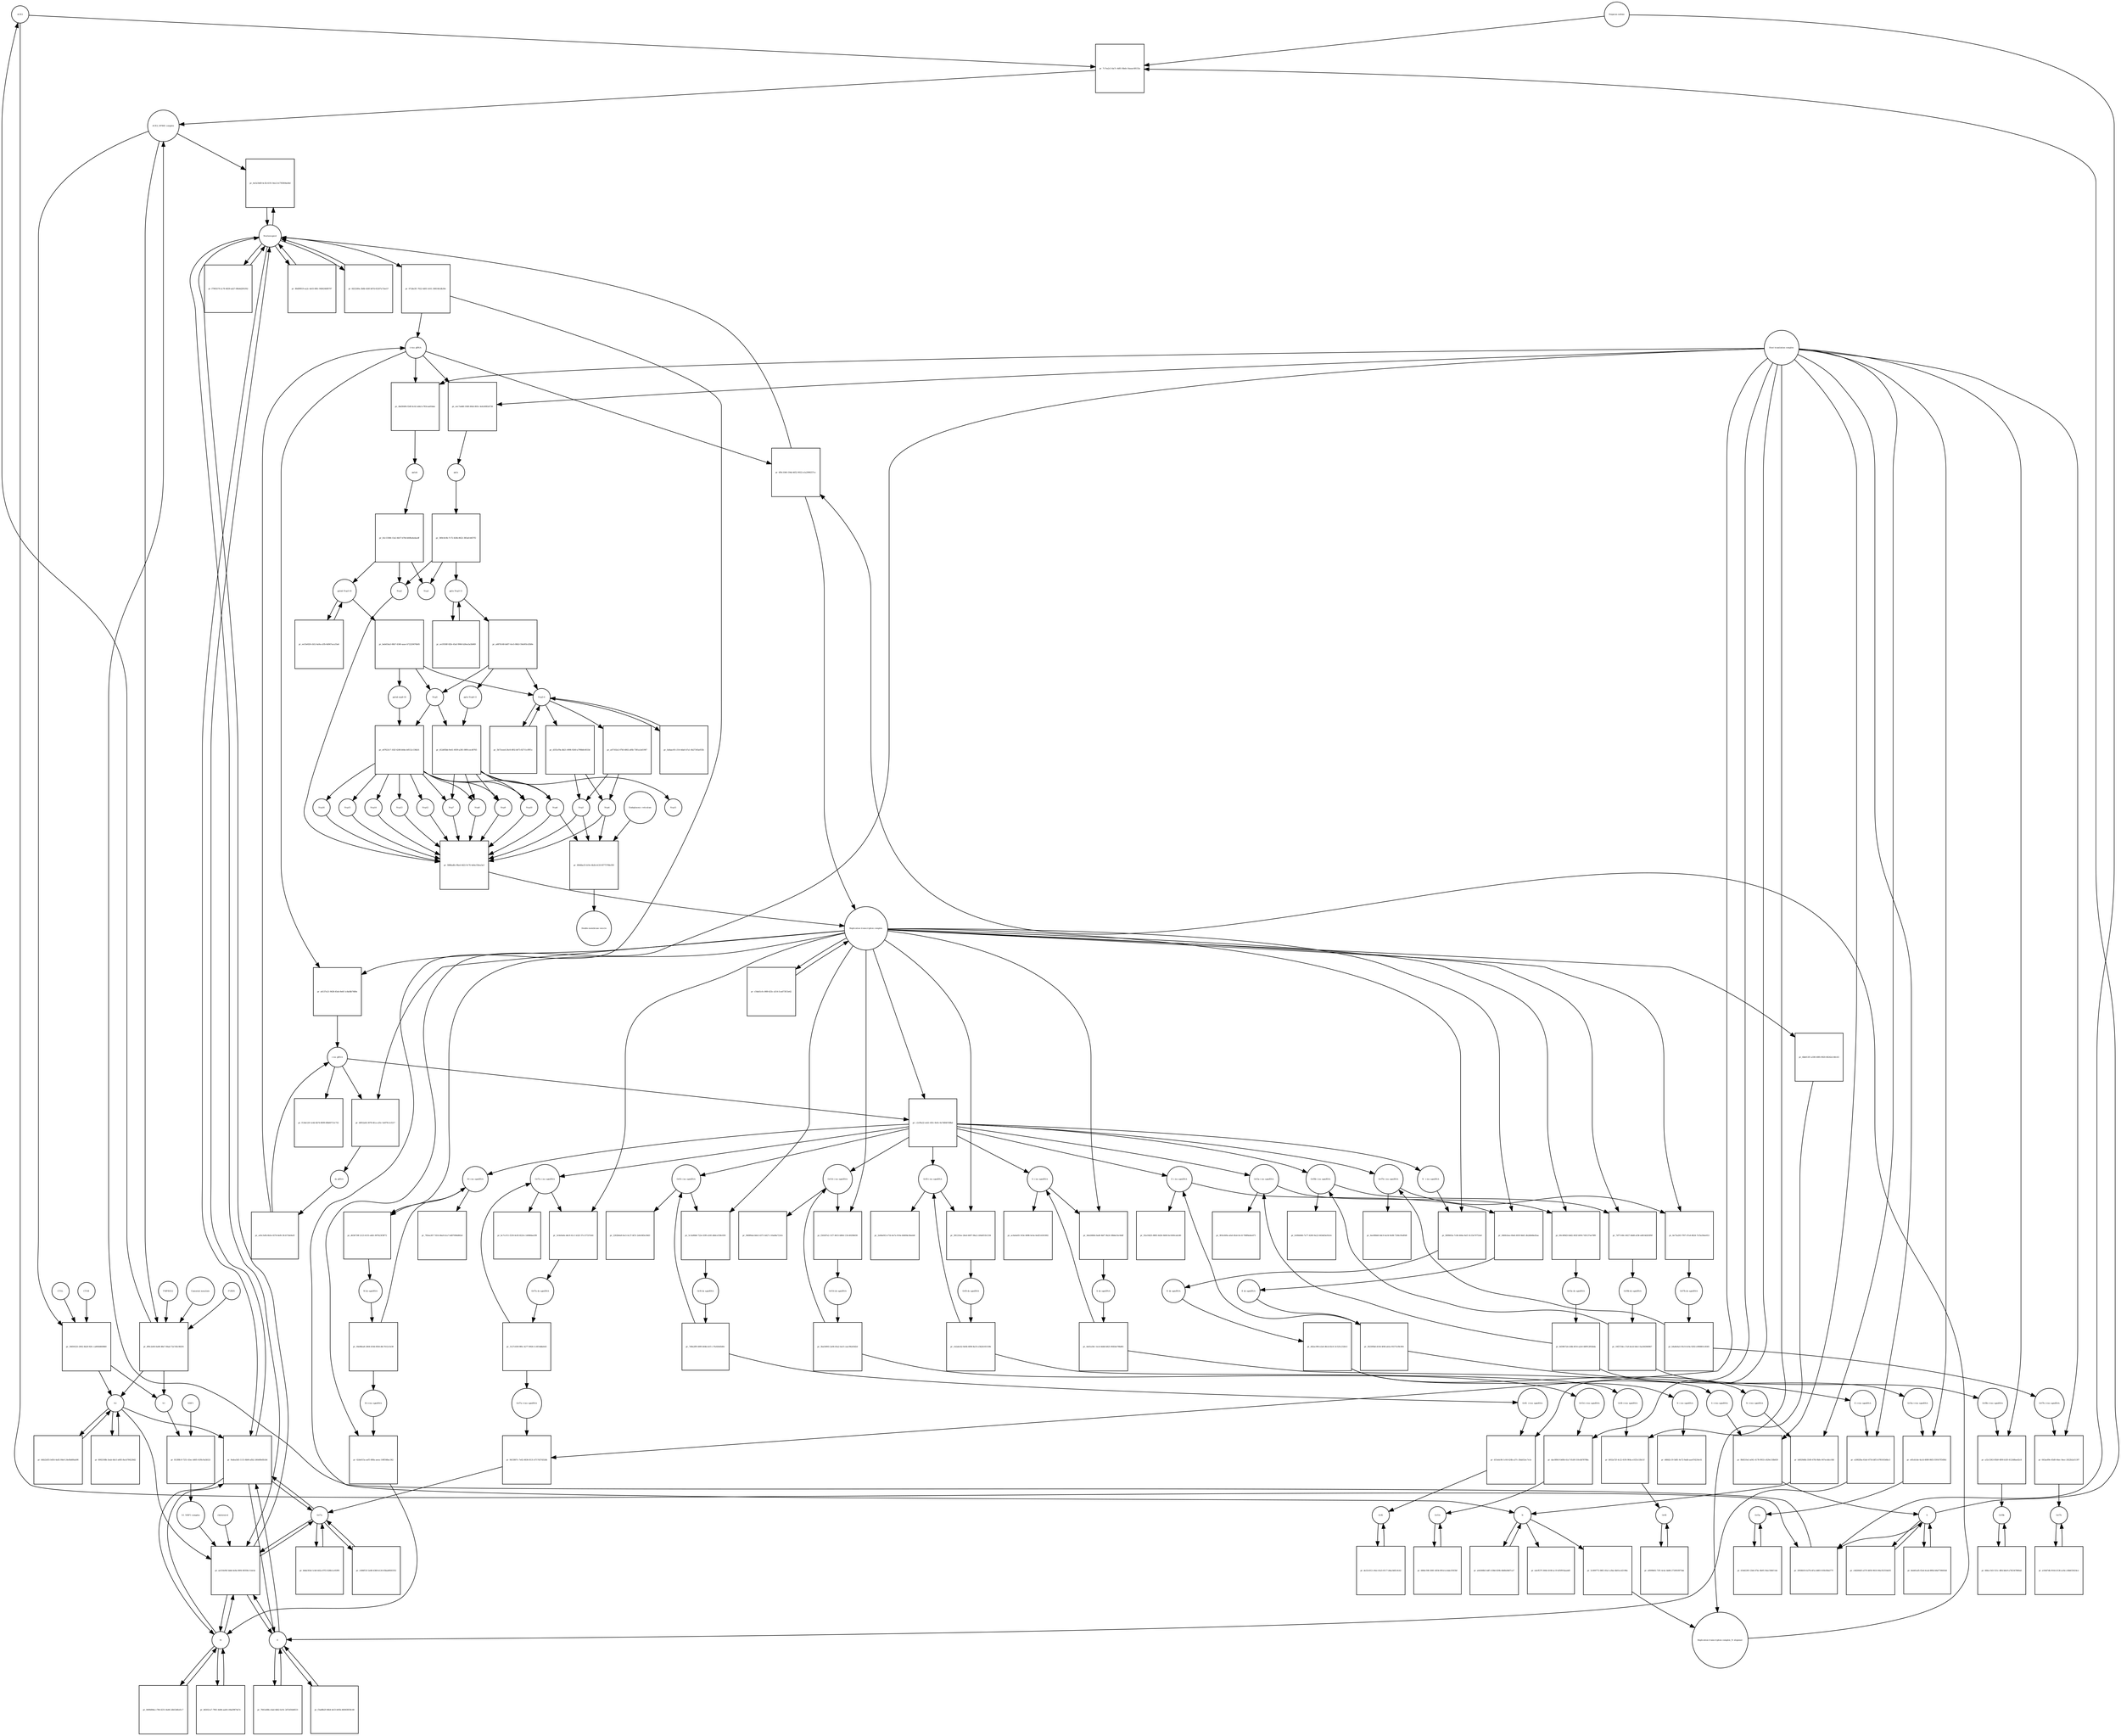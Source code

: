 strict digraph  {
ACE2 [annotation="", bipartite=0, cls=macromolecule, fontsize=4, label=ACE2, shape=circle];
"pr_7c7ea2c3-da7c-4d01-8beb-14aaac68132a" [annotation="", bipartite=1, cls=process, fontsize=4, label="pr_7c7ea2c3-da7c-4d01-8beb-14aaac68132a", shape=square];
"ACE2_SPIKE complex" [annotation="", bipartite=0, cls=complex, fontsize=4, label="ACE2_SPIKE complex", shape=circle];
"Heparan sulfate" [annotation="urn_miriam_obo.chebi_CHEBI%3A28815", bipartite=0, cls="simple chemical", fontsize=4, label="Heparan sulfate", shape=circle];
S [annotation=urn_miriam_uniprot_P0DTC2, bipartite=0, cls=macromolecule, fontsize=4, label=S, shape=circle];
Nucleocapsid [annotation="urn_miriam_obo.go_GO%3A0019013", bipartite=0, cls=complex, fontsize=4, label=Nucleocapsid, shape=circle];
"pr_4e5e34d9-4c3b-4191-9ee2-b1795904ed4d" [annotation="", bipartite=1, cls=process, fontsize=4, label="pr_4e5e34d9-4c3b-4191-9ee2-b1795904ed4d", shape=square];
"pr_56650225-2002-4b29-92fc-ca800d460860" [annotation="", bipartite=1, cls=process, fontsize=4, label="pr_56650225-2002-4b29-92fc-ca800d460860", shape=square];
S2 [annotation=urn_miriam_interpro_IPR002552, bipartite=0, cls=macromolecule, fontsize=4, label=S2, shape=circle];
CTSB [annotation="", bipartite=0, cls=macromolecule, fontsize=4, label=CTSB, shape=circle];
CTSL [annotation="", bipartite=0, cls=macromolecule, fontsize=4, label=CTSL, shape=circle];
S1 [annotation=urn_miriam_interpro_IPR002551, bipartite=0, cls=macromolecule, fontsize=4, label=S1, shape=circle];
"pr_2958fd10-b27b-4f1a-b883-01fb1fbb277f" [annotation="", bipartite=1, cls=process, fontsize=4, label="pr_2958fd10-b27b-4f1a-b883-01fb1fbb277f", shape=square];
"pr_ae510e9b-5ddd-4e8a-80f4-08358c11dcbc" [annotation="", bipartite=1, cls=process, fontsize=4, label="pr_ae510e9b-5ddd-4e8a-80f4-08358c11dcbc", shape=square];
cholesterol [annotation="urn_miriam_obo.chebi_CHEBI%3A16113", bipartite=0, cls="simple chemical", fontsize=4, label=cholesterol, shape=circle];
"S1_NRP1 complex" [annotation="", bipartite=0, cls=complex, fontsize=4, label="S1_NRP1 complex", shape=circle];
E [annotation=urn_miriam_uniprot_P0DTC4, bipartite=0, cls=macromolecule, fontsize=4, label=E, shape=circle];
M [annotation=urn_miriam_uniprot_P0DTC5, bipartite=0, cls=macromolecule, fontsize=4, label=M, shape=circle];
Orf7a [annotation=urn_miriam_uniprot_P0DTC7, bipartite=0, cls=macromolecule, fontsize=4, label=Orf7a, shape=circle];
"pr_072de3f1-7022-4d01-b161-36814b1db30e" [annotation="", bipartite=1, cls=process, fontsize=4, label="pr_072de3f1-7022-4d01-b161-36814b1db30e", shape=square];
"(+)ss gRNA" [annotation=urn_miriam_refseq_NC_045512, bipartite=0, cls="nucleic acid feature", fontsize=4, label="(+)ss gRNA", shape=circle];
N [annotation=urn_miriam_uniprot_P0DTC9, bipartite=0, cls="macromolecule multimer", fontsize=4, label=N, shape=circle];
"pr_80d99919-ea2c-4e03-80fc-9484346f8797" [annotation="", bipartite=1, cls=process, fontsize=4, label="pr_80d99919-ea2c-4e03-80fc-9484346f8797", shape=square];
"pr_fd25249a-3b6b-426f-b67d-65207a73ee57" [annotation="", bipartite=1, cls=process, fontsize=4, label="pr_fd25249a-3b6b-426f-b67d-65207a73ee57", shape=square];
"pr_edcff27f-2664-4108-ac19-df3f91baadd5" [annotation="", bipartite=1, cls=process, fontsize=4, label="pr_edcff27f-2664-4108-ac19-df3f91baadd5", shape=square];
"pr_a04308b5-4df1-438d-829b-48d0e8467ca7" [annotation="", bipartite=1, cls=process, fontsize=4, label="pr_a04308b5-4df1-438d-829b-48d0e8467ca7", shape=square];
"N (+)ss sgmRNA" [annotation=urn_miriam_ncbigene_43740575, bipartite=0, cls="nucleic acid feature", fontsize=4, label="N (+)ss sgmRNA", shape=circle];
"pr_b4929d4b-3549-47fd-9bfe-047ecddcc0bf" [annotation="", bipartite=1, cls=process, fontsize=4, label="pr_b4929d4b-3549-47fd-9bfe-047ecddcc0bf", shape=square];
"Host translation complex" [annotation="urn_miriam_obo.go_GO%3A0070992", bipartite=0, cls=complex, fontsize=4, label="Host translation complex", shape=circle];
"pr_f7905579-2c76-4839-ab27-06b4d2f61f62" [annotation="", bipartite=1, cls=process, fontsize=4, label="pr_f7905579-2c76-4839-ab27-06b4d2f61f62", shape=square];
"pr_8f9c2e66-6a68-48e7-84ad-72e7d5c96291" [annotation="", bipartite=1, cls=process, fontsize=4, label="pr_8f9c2e66-6a68-48e7-84ad-72e7d5c96291", shape=square];
FURIN [annotation="", bipartite=0, cls=macromolecule, fontsize=4, label=FURIN, shape=circle];
TMPRSS2 [annotation="", bipartite=0, cls=macromolecule, fontsize=4, label=TMPRSS2, shape=circle];
"Camostat mesylate" [annotation="urn_miriam_pubchem.compound_2536", bipartite=0, cls="simple chemical", fontsize=4, label="Camostat mesylate", shape=circle];
"pr_b4b22d55-b454-4a82-84e0-24e0bd66ab96" [annotation="", bipartite=1, cls=process, fontsize=4, label="pr_b4b22d55-b454-4a82-84e0-24e0bd66ab96", shape=square];
"Replication transcription complex_N oligomer" [annotation="", bipartite=0, cls=complex, fontsize=4, label="Replication transcription complex_N oligomer", shape=circle];
"pr_6f9c1040-194d-4652-9022-e1a2990257cc" [annotation="", bipartite=1, cls=process, fontsize=4, label="pr_6f9c1040-194d-4652-9022-e1a2990257cc", shape=square];
"Replication transcription complex" [annotation="", bipartite=0, cls=complex, fontsize=4, label="Replication transcription complex", shape=circle];
"pr_9edea5d5-1115-4b04-afb2-240d49efb1b6" [annotation="", bipartite=1, cls=process, fontsize=4, label="pr_9edea5d5-1115-4b04-afb2-240d49efb1b6", shape=square];
"pr_8002168b-3eab-4dc5-a685-8acb784228d2" [annotation="", bipartite=1, cls=process, fontsize=4, label="pr_8002168b-3eab-4dc5-a685-8acb784228d2", shape=square];
"pp1a Nsp3-11" [annotation=urn_miriam_uniprot_P0DTC1, bipartite=0, cls=macromolecule, fontsize=4, label="pp1a Nsp3-11", shape=circle];
"pr_a687b148-bd07-4ce5-86b3-59a005cd3b9e" [annotation="", bipartite=1, cls=process, fontsize=4, label="pr_a687b148-bd07-4ce5-86b3-59a005cd3b9e", shape=square];
"pp1a Nsp6-11" [annotation=urn_miriam_uniprot_P0DTC1, bipartite=0, cls=macromolecule, fontsize=4, label="pp1a Nsp6-11", shape=circle];
"Nsp3-4" [annotation="urn_miriam_ncbiprotein_YP_009725299|urn_miriam_ncbiprotein_YP_009725300", bipartite=0, cls=macromolecule, fontsize=4, label="Nsp3-4", shape=circle];
Nsp5 [annotation=urn_miriam_ncbiprotein_YP_009725301, bipartite=0, cls="macromolecule multimer", fontsize=4, label=Nsp5, shape=circle];
"Endoplasmic reticulum" [annotation="urn_miriam_obo.go_GO%3A0005783", bipartite=0, cls=complex, fontsize=4, label="Endoplasmic reticulum", shape=circle];
"pr_6844ba33-b10e-4b2b-b120-f6775708e393" [annotation="", bipartite=1, cls=process, fontsize=4, label="pr_6844ba33-b10e-4b2b-b120-f6775708e393", shape=square];
"Double-membrane vesicle" [annotation="urn_miriam_obo.go_GO%3A0039718", bipartite=0, cls=complex, fontsize=4, label="Double-membrane vesicle", shape=circle];
Nsp4 [annotation=urn_miriam_ncbiprotein_YP_009725300, bipartite=0, cls=macromolecule, fontsize=4, label=Nsp4, shape=circle];
Nsp3 [annotation=urn_miriam_ncbiprotein_YP_009725299, bipartite=0, cls=macromolecule, fontsize=4, label=Nsp3, shape=circle];
Nsp6 [annotation=urn_miriam_ncbiprotein_YP_009725302, bipartite=0, cls=macromolecule, fontsize=4, label=Nsp6, shape=circle];
"pr_ee1f038f-82fe-45af-9966-b26ea5a5b849" [annotation="", bipartite=1, cls=process, fontsize=4, label="pr_ee1f038f-82fe-45af-9966-b26ea5a5b849", shape=square];
"pr_fa8aac6f-c314-4da0-b7a1-4b27345a055b" [annotation="", bipartite=1, cls=process, fontsize=4, label="pr_fa8aac6f-c314-4da0-b7a1-4b27345a055b", shape=square];
"pp1ab Nsp3-16" [annotation=urn_miriam_uniprot_P0DTD1, bipartite=0, cls=macromolecule, fontsize=4, label="pp1ab Nsp3-16", shape=circle];
"pr_ee53e828-cb52-4a9a-a1fb-6d047aca33a6" [annotation="", bipartite=1, cls=process, fontsize=4, label="pr_ee53e828-cb52-4a9a-a1fb-6d047aca33a6", shape=square];
"pr_beb41ba3-06b7-4340-aaae-b72220476b05" [annotation="", bipartite=1, cls=process, fontsize=4, label="pr_beb41ba3-06b7-4340-aaae-b72220476b05", shape=square];
"pp1ab nsp6-16" [annotation=urn_miriam_uniprot_P0DTD1, bipartite=0, cls=macromolecule, fontsize=4, label="pp1ab nsp6-16", shape=circle];
"pr_8490d9da-c784-4251-8a46-2db53dfed1c7" [annotation="", bipartite=1, cls=process, fontsize=4, label="pr_8490d9da-c784-4251-8a46-2db53dfed1c7", shape=square];
"pr_7841e68b-cdad-4db2-bc9c-2d7e656d6531" [annotation="", bipartite=1, cls=process, fontsize=4, label="pr_7841e68b-cdad-4db2-bc9c-2d7e656d6531", shape=square];
"pr_8eb81ed5-f2ed-4cad-8f6b-b9af739fd5d4" [annotation="", bipartite=1, cls=process, fontsize=4, label="pr_8eb81ed5-f2ed-4cad-8f6b-b9af739fd5d4", shape=square];
"pr_b8202ca7-7961-4d44-aab9-c66af9874e7e" [annotation="", bipartite=1, cls=process, fontsize=4, label="pr_b8202ca7-7961-4d44-aab9-c66af9874e7e", shape=square];
"pr_f3ad8b2f-84b4-4e53-b05b-46045f659c48" [annotation="", bipartite=1, cls=process, fontsize=4, label="pr_f3ad8b2f-84b4-4e53-b05b-46045f659c48", shape=square];
"pr_c8d200d5-a570-4850-9610-96e352554d35" [annotation="", bipartite=1, cls=process, fontsize=4, label="pr_c8d200d5-a570-4850-9610-96e352554d35", shape=square];
"pr_b6de302d-1cb8-442a-87f2-628b1ce92ff6" [annotation="", bipartite=1, cls=process, fontsize=4, label="pr_b6de302d-1cb8-442a-87f2-628b1ce92ff6", shape=square];
Orf6 [annotation=urn_miriam_uniprot_P0DTC6, bipartite=0, cls=macromolecule, fontsize=4, label=Orf6, shape=circle];
"pr_de22c612-c9ee-41a5-8117-d4ac8d5c9cb2" [annotation="", bipartite=1, cls=process, fontsize=4, label="pr_de22c612-c9ee-41a5-8117-d4ac8d5c9cb2", shape=square];
Orf3a [annotation=urn_miriam_uniprot_P0DTC3, bipartite=0, cls=macromolecule, fontsize=4, label=Orf3a, shape=circle];
"pr_634422f0-12b6-47bc-8b95-56ec50bf11de" [annotation="", bipartite=1, cls=process, fontsize=4, label="pr_634422f0-12b6-47bc-8b95-56ec50bf11de", shape=square];
Orf8 [annotation=urn_miriam_uniprot_P0DTC8, bipartite=0, cls=macromolecule, fontsize=4, label=Orf8, shape=circle];
"pr_ef099b92-73f1-4cbc-bb96-272091f875de" [annotation="", bipartite=1, cls=process, fontsize=4, label="pr_ef099b92-73f1-4cbc-bb96-272091f875de", shape=square];
Orf9b [annotation=urn_miriam_uniprot_P0DTD2, bipartite=0, cls=macromolecule, fontsize=4, label=Orf9b, shape=circle];
"pr_66bcc543-521c-4ffd-b6e9-a782347880a6" [annotation="", bipartite=1, cls=process, fontsize=4, label="pr_66bcc543-521c-4ffd-b6e9-a782347880a6", shape=square];
Orf14 [annotation=urn_miriam_uniprot_P0DTD3, bipartite=0, cls=macromolecule, fontsize=4, label=Orf14, shape=circle];
"pr_68fdc598-2081-4834-891d-ecbda335f2bf" [annotation="", bipartite=1, cls=process, fontsize=4, label="pr_68fdc598-2081-4834-891d-ecbda335f2bf", shape=square];
Orf7b [annotation=urn_miriam_uniprot_P0DTD8, bipartite=0, cls=macromolecule, fontsize=4, label=Orf7b, shape=circle];
"pr_a1fd47db-9164-4126-ac8e-cfdb633424ce" [annotation="", bipartite=1, cls=process, fontsize=4, label="pr_a1fd47db-9164-4126-ac8e-cfdb633424ce", shape=square];
"pr_c686f51f-2e88-4368-b126-65bad8583352" [annotation="", bipartite=1, cls=process, fontsize=4, label="pr_c686f51f-2e88-4368-b126-65bad8583352", shape=square];
"M (+)ss sgmRNA" [annotation="", bipartite=0, cls="nucleic acid feature", fontsize=4, label="M (+)ss sgmRNA", shape=circle];
"pr_42de615a-aef5-480a-aeea-149f348ac342" [annotation="", bipartite=1, cls=process, fontsize=4, label="pr_42de615a-aef5-480a-aeea-149f348ac342", shape=square];
"E (+)ss sgmRNA" [annotation="", bipartite=0, cls="nucleic acid feature", fontsize=4, label="E (+)ss sgmRNA", shape=circle];
"pr_e2082fba-63a0-4754-bff3-b7f6161b6bc3" [annotation="", bipartite=1, cls=process, fontsize=4, label="pr_e2082fba-63a0-4754-bff3-b7f6161b6bc3", shape=square];
"S (+)ss sgmRNA" [annotation="", bipartite=0, cls="nucleic acid feature", fontsize=4, label="S (+)ss sgmRNA", shape=circle];
"pr_9b9210e3-a041-4178-9933-c829e118b659" [annotation="", bipartite=1, cls=process, fontsize=4, label="pr_9b9210e3-a041-4178-9933-c829e118b659", shape=square];
"Orf7a (+)ss sgmRNA" [annotation="", bipartite=0, cls="nucleic acid feature", fontsize=4, label="Orf7a (+)ss sgmRNA", shape=circle];
"pr_9d15807c-7e02-4836-8131-d717d37d32db" [annotation="", bipartite=1, cls=process, fontsize=4, label="pr_9d15807c-7e02-4836-8131-d717d37d32db", shape=square];
"Orf6  (+)ss sgmRNA" [annotation="", bipartite=0, cls="nucleic acid feature", fontsize=4, label="Orf6  (+)ss sgmRNA", shape=circle];
"pr_d15edc84-1c64-424b-a37c-28ab52ec7e1e" [annotation="", bipartite=1, cls=process, fontsize=4, label="pr_d15edc84-1c64-424b-a37c-28ab52ec7e1e", shape=square];
"Orf3a (+)ss sgmRNA" [annotation="", bipartite=0, cls="nucleic acid feature", fontsize=4, label="Orf3a (+)ss sgmRNA", shape=circle];
"pr_e81eb1de-4a1d-4089-86f3-f39167f549b1" [annotation="", bipartite=1, cls=process, fontsize=4, label="pr_e81eb1de-4a1d-4089-86f3-f39167f549b1", shape=square];
"Orf8 (+)ss sgmRNA" [annotation="", bipartite=0, cls="nucleic acid feature", fontsize=4, label="Orf8 (+)ss sgmRNA", shape=circle];
"pr_b932a72f-4c22-41f4-964a-e1f25c33b11f" [annotation="", bipartite=1, cls=process, fontsize=4, label="pr_b932a72f-4c22-41f4-964a-e1f25c33b11f", shape=square];
"Orf9b (+)ss sgmRNA" [annotation="", bipartite=0, cls="nucleic acid feature", fontsize=4, label="Orf9b (+)ss sgmRNA", shape=circle];
"pr_a32c5363-85b9-4f00-b33f-4123d8aed2c8" [annotation="", bipartite=1, cls=process, fontsize=4, label="pr_a32c5363-85b9-4f00-b33f-4123d8aed2c8", shape=square];
"Orf14 (+)ss sgmRNA" [annotation="", bipartite=0, cls="nucleic acid feature", fontsize=4, label="Orf14 (+)ss sgmRNA", shape=circle];
"pr_dac089c9-b60b-41a7-81d9-510cdb78788a" [annotation="", bipartite=1, cls=process, fontsize=4, label="pr_dac089c9-b60b-41a7-81d9-510cdb78788a", shape=square];
"Orf7b (+)ss sgmRNA" [annotation="", bipartite=0, cls="nucleic acid feature", fontsize=4, label="Orf7b (+)ss sgmRNA", shape=circle];
"pr_643ae89e-45d0-44ec-9eec-2022b2a51397" [annotation="", bipartite=1, cls=process, fontsize=4, label="pr_643ae89e-45d0-44ec-9eec-2022b2a51397", shape=square];
"(-)ss gRNA" [annotation=urn_miriam_refseq_NC_045512, bipartite=0, cls="nucleic acid feature", fontsize=4, label="(-)ss gRNA", shape=circle];
"pr_f13de126-1e4d-4b74-8699-80b60713c732" [annotation="", bipartite=1, cls=process, fontsize=4, label="pr_f13de126-1e4d-4b74-8699-80b60713c732", shape=square];
"pr_5c009772-08f2-45a1-a3ba-4b01ecd2198a" [annotation="", bipartite=1, cls=process, fontsize=4, label="pr_5c009772-08f2-45a1-a3ba-4b01ecd2198a", shape=square];
"pr_a6137e21-9438-45eb-9e6f-1c8afdb7480e" [annotation="", bipartite=1, cls=process, fontsize=4, label="pr_a6137e21-9438-45eb-9e6f-1c8afdb7480e", shape=square];
"M (-)ss sgmRNA" [annotation=urn_miriam_ncbigene_43740571, bipartite=0, cls="nucleic acid feature", fontsize=4, label="M (-)ss sgmRNA", shape=circle];
"pr_783ea307-7d16-46a9-b1a7-bd97096d802d" [annotation="", bipartite=1, cls=process, fontsize=4, label="pr_783ea307-7d16-46a9-b1a7-bd97096d802d", shape=square];
"E (-)ss sgmRNA" [annotation=urn_miriam_ncbigene_43740570, bipartite=0, cls="nucleic acid feature", fontsize=4, label="E (-)ss sgmRNA", shape=circle];
"pr_92a19d25-8883-4d26-9d49-6e1600cab240" [annotation="", bipartite=1, cls=process, fontsize=4, label="pr_92a19d25-8883-4d26-9d49-6e1600cab240", shape=square];
"S (-)ss sgmRNA" [annotation="", bipartite=0, cls="nucleic acid feature", fontsize=4, label="S (-)ss sgmRNA", shape=circle];
"pr_ac6a4a93-163e-4896-bc6a-6ed51d181802" [annotation="", bipartite=1, cls=process, fontsize=4, label="pr_ac6a4a93-163e-4896-bc6a-6ed51d181802", shape=square];
"Orf7a (-)ss sgmRNA" [annotation="", bipartite=0, cls="nucleic acid feature", fontsize=4, label="Orf7a (-)ss sgmRNA", shape=circle];
"pr_bc7ccf11-f259-4c83-8224-c1d08fdae3f8" [annotation="", bipartite=1, cls=process, fontsize=4, label="pr_bc7ccf11-f259-4c83-8224-c1d08fdae3f8", shape=square];
"Orf6 (-)ss sgmRNA" [annotation="", bipartite=0, cls="nucleic acid feature", fontsize=4, label="Orf6 (-)ss sgmRNA", shape=circle];
"pr_2262b0a8-fee3-4c27-bf31-2e8c865e30d3" [annotation="", bipartite=1, cls=process, fontsize=4, label="pr_2262b0a8-fee3-4c27-bf31-2e8c865e30d3", shape=square];
"Orf3a (-)ss sgmRNA" [annotation="", bipartite=0, cls="nucleic acid feature", fontsize=4, label="Orf3a (-)ss sgmRNA", shape=circle];
"pr_903e569a-afa6-4fa4-8cc8-708f8edee071" [annotation="", bipartite=1, cls=process, fontsize=4, label="pr_903e569a-afa6-4fa4-8cc8-708f8edee071", shape=square];
"Orf8 (-)ss sgmRNA" [annotation="", bipartite=0, cls="nucleic acid feature", fontsize=4, label="Orf8 (-)ss sgmRNA", shape=circle];
"pr_2e6bef43-e71b-4e7a-910a-b0d04e36eeb8" [annotation="", bipartite=1, cls=process, fontsize=4, label="pr_2e6bef43-e71b-4e7a-910a-b0d04e36eeb8", shape=square];
"Orf9b (-)ss sgmRNA" [annotation="", bipartite=0, cls="nucleic acid feature", fontsize=4, label="Orf9b (-)ss sgmRNA", shape=circle];
"pr_b189d446-7a77-4200-9a22-643dd3a93e5c" [annotation="", bipartite=1, cls=process, fontsize=4, label="pr_b189d446-7a77-4200-9a22-643dd3a93e5c", shape=square];
"Orf14 (-)ss sgmRNA" [annotation="", bipartite=0, cls="nucleic acid feature", fontsize=4, label="Orf14 (-)ss sgmRNA", shape=circle];
"pr_f469f6ab-b6e5-4371-b427-c10ad6a723cb" [annotation="", bipartite=1, cls=process, fontsize=4, label="pr_f469f6ab-b6e5-4371-b427-c10ad6a723cb", shape=square];
"Orf7b (-)ss sgmRNA" [annotation="", bipartite=0, cls="nucleic acid feature", fontsize=4, label="Orf7b (-)ss sgmRNA", shape=circle];
"pr_6ee90bb0-4dc9-4a54-9e98-7206c95effd8" [annotation="", bipartite=1, cls=process, fontsize=4, label="pr_6ee90bb0-4dc9-4a54-9e98-7206c95effd8", shape=square];
"pr_bf652afd-3078-4fca-a35c-5e879c1cf217" [annotation="", bipartite=1, cls=process, fontsize=4, label="pr_bf652afd-3078-4fca-a35c-5e879c1cf217", shape=square];
"ds gRNA" [annotation=urn_miriam_refseq_NC_045512, bipartite=0, cls="nucleic acid feature", fontsize=4, label="ds gRNA", shape=circle];
"pr_d63b739f-2123-4155-adb1-897b23f3ff72" [annotation="", bipartite=1, cls=process, fontsize=4, label="pr_d63b739f-2123-4155-adb1-897b23f3ff72", shape=square];
"M ds sgmRNA" [annotation="", bipartite=0, cls="nucleic acid feature", fontsize=4, label="M ds sgmRNA", shape=circle];
"pr_0460cbea-00a6-493f-8dd1-db2db48ed5aa" [annotation="", bipartite=1, cls=process, fontsize=4, label="pr_0460cbea-00a6-493f-8dd1-db2db48ed5aa", shape=square];
"E ds sgmRNA" [annotation="", bipartite=0, cls="nucleic acid feature", fontsize=4, label="E ds sgmRNA", shape=circle];
"pr_0eb2684b-0ad0-4bf7-9b24-38bbe1bc44df" [annotation="", bipartite=1, cls=process, fontsize=4, label="pr_0eb2684b-0ad0-4bf7-9b24-38bbe1bc44df", shape=square];
"S ds sgmRNA" [annotation="", bipartite=0, cls="nucleic acid feature", fontsize=4, label="S ds sgmRNA", shape=circle];
"pr_3c0e0a0e-ddc9-41c1-b32f-37cc57337afd" [annotation="", bipartite=1, cls=process, fontsize=4, label="pr_3c0e0a0e-ddc9-41c1-b32f-37cc57337afd", shape=square];
"Orf7a ds sgmRNA" [annotation="", bipartite=0, cls="nucleic acid feature", fontsize=4, label="Orf7a ds sgmRNA", shape=circle];
"pr_5c3a96b6-722e-43f0-a545-db6ce558c659" [annotation="", bipartite=1, cls=process, fontsize=4, label="pr_5c3a96b6-722e-43f0-a545-db6ce558c659", shape=square];
"Orf6 ds sgmRNA" [annotation="", bipartite=0, cls="nucleic acid feature", fontsize=4, label="Orf6 ds sgmRNA", shape=circle];
"pr_69c499d3-b4d2-492f-b950-7d5137ae78f0" [annotation="", bipartite=1, cls=process, fontsize=4, label="pr_69c499d3-b4d2-492f-b950-7d5137ae78f0", shape=square];
"Orf3a ds sgmRNA" [annotation="", bipartite=0, cls="nucleic acid feature", fontsize=4, label="Orf3a ds sgmRNA", shape=circle];
"pr_38121fea-24ed-4407-94a2-cb9a851b1334" [annotation="", bipartite=1, cls=process, fontsize=4, label="pr_38121fea-24ed-4407-94a2-cb9a851b1334", shape=square];
"Orf8 ds sgmRNA" [annotation="", bipartite=0, cls="nucleic acid feature", fontsize=4, label="Orf8 ds sgmRNA", shape=circle];
"pr_7d77c49c-6027-4b48-af36-ed814d263f0f" [annotation="", bipartite=1, cls=process, fontsize=4, label="pr_7d77c49c-6027-4b48-af36-ed814d263f0f", shape=square];
"Orf9b ds sgmRNA" [annotation="", bipartite=0, cls="nucleic acid feature", fontsize=4, label="Orf9b ds sgmRNA", shape=circle];
"pr_f263d7e2-11f7-4615-b864-133c4029b030" [annotation="", bipartite=1, cls=process, fontsize=4, label="pr_f263d7e2-11f7-4615-b864-133c4029b030", shape=square];
"Orf14 ds sgmRNA" [annotation="", bipartite=0, cls="nucleic acid feature", fontsize=4, label="Orf14 ds sgmRNA", shape=circle];
"pr_6e73a203-7f07-47a4-8624-7cf5a59ee053" [annotation="", bipartite=1, cls=process, fontsize=4, label="pr_6e73a203-7f07-47a4-8624-7cf5a59ee053", shape=square];
"Orf7b ds sgmRNA" [annotation="", bipartite=0, cls="nucleic acid feature", fontsize=4, label="Orf7b ds sgmRNA", shape=circle];
"pr_a45c5efb-6b3e-4576-8ef6-3fcb718e9a5f" [annotation="", bipartite=1, cls=process, fontsize=4, label="pr_a45c5efb-6b3e-4576-8ef6-3fcb718e9a5f", shape=square];
"pr_04e88ea8-2464-416d-85fd-d6c7612c5e38" [annotation="", bipartite=1, cls=process, fontsize=4, label="pr_04e88ea8-2464-416d-85fd-d6c7612c5e38", shape=square];
"pr_3625f0bd-d144-4f48-ab5a-95575cf8c981" [annotation="", bipartite=1, cls=process, fontsize=4, label="pr_3625f0bd-d144-4f48-ab5a-95575cf8c981", shape=square];
"pr_4a61a56c-1ecd-4ddd-b825-9fd5de79bd65" [annotation="", bipartite=1, cls=process, fontsize=4, label="pr_4a61a56c-1ecd-4ddd-b825-9fd5de79bd65", shape=square];
"pr_5127c839-9f6c-4277-8926-1c4f14dbeb43" [annotation="", bipartite=1, cls=process, fontsize=4, label="pr_5127c839-9f6c-4277-8926-1c4f14dbeb43", shape=square];
"pr_7d9a2ff9-49f9-404b-b1f1-c7fa926d5d0c" [annotation="", bipartite=1, cls=process, fontsize=4, label="pr_7d9a2ff9-49f9-404b-b1f1-c7fa926d5d0c", shape=square];
"pr_6d39b72d-e3db-4f14-a2e0-48f912f02bda" [annotation="", bipartite=1, cls=process, fontsize=4, label="pr_6d39b72d-e3db-4f14-a2e0-48f912f02bda", shape=square];
"pr_cb2abcb2-8e0b-4f08-8a35-e3b2b165150b" [annotation="", bipartite=1, cls=process, fontsize=4, label="pr_cb2abcb2-8e0b-4f08-8a35-e3b2b165150b", shape=square];
"pr_16f2724e-c7a9-4a1d-b4e1-faa5fd366967" [annotation="", bipartite=1, cls=process, fontsize=4, label="pr_16f2724e-c7a9-4a1d-b4e1-faa5fd366967", shape=square];
"pr_3ba54903-2a94-45a2-ba1f-caac9b2d3d2d" [annotation="", bipartite=1, cls=process, fontsize=4, label="pr_3ba54903-2a94-45a2-ba1f-caac9b2d3d2d", shape=square];
"pr_b4a8e4a5-95c9-4c9a-9292-e990801c8585" [annotation="", bipartite=1, cls=process, fontsize=4, label="pr_b4a8e4a5-95c9-4c9a-9292-e990801c8585", shape=square];
"N  (-)ss sgmRNA" [annotation=urn_miriam_ncbigene_43740575, bipartite=0, cls="nucleic acid feature", fontsize=4, label="N  (-)ss sgmRNA", shape=circle];
"pr_fbf9603a-7c84-464a-9af1-9c33e70753a0" [annotation="", bipartite=1, cls=process, fontsize=4, label="pr_fbf9603a-7c84-464a-9af1-9c33e70753a0", shape=square];
"N ds sgmRNA" [annotation="", bipartite=0, cls="nucleic acid feature", fontsize=4, label="N ds sgmRNA", shape=circle];
"pr_d42ac9f4-e2a4-46cb-82c0-3c525c232fe3" [annotation="", bipartite=1, cls=process, fontsize=4, label="pr_d42ac9f4-e2a4-46cb-82c0-3c525c232fe3", shape=square];
"N (-)ss sgmRNA" [annotation="", bipartite=0, cls="nucleic acid feature", fontsize=4, label="N (-)ss sgmRNA", shape=circle];
pp1ab [annotation=urn_miriam_uniprot_P0DTD1, bipartite=0, cls=macromolecule, fontsize=4, label=pp1ab, shape=circle];
"pr_b5c13586-13e2-4b57-b70d-bfd9a4edaedf" [annotation="", bipartite=1, cls=process, fontsize=4, label="pr_b5c13586-13e2-4b57-b70d-bfd9a4edaedf", shape=square];
Nsp2 [annotation=urn_miriam_ncbiprotein_YP_009725298, bipartite=0, cls=macromolecule, fontsize=4, label=Nsp2, shape=circle];
Nsp1 [annotation=urn_miriam_ncbiprotein_YP_009725297, bipartite=0, cls=macromolecule, fontsize=4, label=Nsp1, shape=circle];
pp1a [annotation=urn_miriam_uniprot_P0DTC1, bipartite=0, cls=macromolecule, fontsize=4, label=pp1a, shape=circle];
"pr_369c0c0b-7c72-426b-8622-383afcb657f2" [annotation="", bipartite=1, cls=process, fontsize=4, label="pr_369c0c0b-7c72-426b-8622-383afcb657f2", shape=square];
"pr_5b73ceed-26c8-4f02-b673-82711cffff1c" [annotation="", bipartite=1, cls=process, fontsize=4, label="pr_5b73ceed-26c8-4f02-b673-82711cffff1c", shape=square];
"pr_a47102e2-07bf-4802-af6b-7381a1a61967" [annotation="", bipartite=1, cls=process, fontsize=4, label="pr_a47102e2-07bf-4802-af6b-7381a1a61967", shape=square];
"pr_d355cf9a-db21-4906-9240-a790b8c6033d" [annotation="", bipartite=1, cls=process, fontsize=4, label="pr_d355cf9a-db21-4906-9240-a790b8c6033d", shape=square];
"pr_d12d05bb-9e41-4939-a381-0891cecd0765" [annotation="", bipartite=1, cls=process, fontsize=4, label="pr_d12d05bb-9e41-4939-a381-0891cecd0765", shape=square];
Nsp7 [annotation=urn_miriam_ncbiprotein_YP_009725303, bipartite=0, cls=macromolecule, fontsize=4, label=Nsp7, shape=circle];
Nsp8 [annotation=urn_miriam_ncbiprotein_YP_009725304, bipartite=0, cls=macromolecule, fontsize=4, label=Nsp8, shape=circle];
Nsp9 [annotation=urn_miriam_ncbiprotein_YP_009725305, bipartite=0, cls=macromolecule, fontsize=4, label=Nsp9, shape=circle];
Nsp10 [annotation=urn_miriam_ncbiprotein_YP_009725306, bipartite=0, cls=macromolecule, fontsize=4, label=Nsp10, shape=circle];
Nsp11 [annotation=urn_miriam_ncbiprotein_YP_009725312, bipartite=0, cls=macromolecule, fontsize=4, label=Nsp11, shape=circle];
"pr_e87623c7-162f-4248-b0de-b0512c136b31" [annotation="", bipartite=1, cls=process, fontsize=4, label="pr_e87623c7-162f-4248-b0de-b0512c136b31", shape=square];
Nsp13 [annotation=urn_miriam_ncbiprotein_YP_009725308, bipartite=0, cls=macromolecule, fontsize=4, label=Nsp13, shape=circle];
Nsp12 [annotation=urn_miriam_ncbiprotein_YP_009725307, bipartite=0, cls=macromolecule, fontsize=4, label=Nsp12, shape=circle];
Nsp16 [annotation=urn_miriam_ncbiprotein_YP_009725311, bipartite=0, cls=macromolecule, fontsize=4, label=Nsp16, shape=circle];
Nsp15 [annotation=urn_miriam_ncbiprotein_YP_009725310, bipartite=0, cls=macromolecule, fontsize=4, label=Nsp15, shape=circle];
Nsp14 [annotation=urn_miriam_ncbiprotein_YP_009725309, bipartite=0, cls=macromolecule, fontsize=4, label=Nsp14, shape=circle];
"pr_5886adfa-98a4-4422-9c76-4e8a156ea3a3" [annotation="", bipartite=1, cls=process, fontsize=4, label="pr_5886adfa-98a4-4422-9c76-4e8a156ea3a3", shape=square];
"pr_eec7add8-19d9-49eb-805c-4eb24902d738" [annotation="", bipartite=1, cls=process, fontsize=4, label="pr_eec7add8-19d9-49eb-805c-4eb24902d738", shape=square];
"pr_4bd304f4-f2d9-4c42-abb2-e783caa65dae" [annotation="", bipartite=1, cls=process, fontsize=4, label="pr_4bd304f4-f2d9-4c42-abb2-e783caa65dae", shape=square];
"pr_d48d2c19-5d81-4e72-9adb-aae47d234c61" [annotation="", bipartite=1, cls=process, fontsize=4, label="pr_d48d2c19-5d81-4e72-9adb-aae47d234c61", shape=square];
"pr_c54a61c6-c989-425c-a514-5ca673f13e42" [annotation="", bipartite=1, cls=process, fontsize=4, label="pr_c54a61c6-c989-425c-a514-5ca673f13e42", shape=square];
"pr_6bb013f1-a590-49f6-9920-08242e140c63" [annotation="", bipartite=1, cls=process, fontsize=4, label="pr_6bb013f1-a590-49f6-9920-08242e140c63", shape=square];
"pr_c2cf9a22-eeb1-4f3c-8e0c-6e7d8447d9bd" [annotation="", bipartite=1, cls=process, fontsize=4, label="pr_c2cf9a22-eeb1-4f3c-8e0c-6e7d8447d9bd", shape=square];
"pr_813f8fc9-7251-43ec-b605-41f6c9a3b521" [annotation="", bipartite=1, cls=process, fontsize=4, label="pr_813f8fc9-7251-43ec-b605-41f6c9a3b521", shape=square];
NRP1 [annotation="", bipartite=0, cls=macromolecule, fontsize=4, label=NRP1, shape=circle];
ACE2 -> "pr_7c7ea2c3-da7c-4d01-8beb-14aaac68132a"  [annotation="", interaction_type=consumption];
ACE2 -> "pr_2958fd10-b27b-4f1a-b883-01fb1fbb277f"  [annotation="", interaction_type=consumption];
"pr_7c7ea2c3-da7c-4d01-8beb-14aaac68132a" -> "ACE2_SPIKE complex"  [annotation="", interaction_type=production];
"ACE2_SPIKE complex" -> "pr_4e5e34d9-4c3b-4191-9ee2-b1795904ed4d"  [annotation="urn_miriam_pubmed_32142651|urn_miriam_pubmed_32094589|urn_miriam_taxonomy_2697049", interaction_type=stimulation];
"ACE2_SPIKE complex" -> "pr_56650225-2002-4b29-92fc-ca800d460860"  [annotation="", interaction_type=consumption];
"ACE2_SPIKE complex" -> "pr_8f9c2e66-6a68-48e7-84ad-72e7d5c96291"  [annotation="", interaction_type=consumption];
"Heparan sulfate" -> "pr_7c7ea2c3-da7c-4d01-8beb-14aaac68132a"  [annotation="urn_miriam_pubmed_32142651|urn_miriam_pubmed_32094589|urn_miriam_taxonomy_2697049|urn_miriam_pubmed_32970989", interaction_type=stimulation];
"Heparan sulfate" -> "pr_2958fd10-b27b-4f1a-b883-01fb1fbb277f"  [annotation="urn_miriam_pubmed_32142651|urn_miriam_pubmed_32094589|urn_miriam_taxonomy_2697049|urn_miriam_pubmed_32155444|urn_miriam_pubmed_32970989", interaction_type=stimulation];
S -> "pr_7c7ea2c3-da7c-4d01-8beb-14aaac68132a"  [annotation="", interaction_type=consumption];
S -> "pr_2958fd10-b27b-4f1a-b883-01fb1fbb277f"  [annotation="", interaction_type=consumption];
S -> "pr_8eb81ed5-f2ed-4cad-8f6b-b9af739fd5d4"  [annotation="", interaction_type=consumption];
S -> "pr_c8d200d5-a570-4850-9610-96e352554d35"  [annotation="", interaction_type=consumption];
Nucleocapsid -> "pr_4e5e34d9-4c3b-4191-9ee2-b1795904ed4d"  [annotation="", interaction_type=consumption];
Nucleocapsid -> "pr_ae510e9b-5ddd-4e8a-80f4-08358c11dcbc"  [annotation="", interaction_type=consumption];
Nucleocapsid -> "pr_072de3f1-7022-4d01-b161-36814b1db30e"  [annotation="", interaction_type=consumption];
Nucleocapsid -> "pr_80d99919-ea2c-4e03-80fc-9484346f8797"  [annotation="", interaction_type=consumption];
Nucleocapsid -> "pr_fd25249a-3b6b-426f-b67d-65207a73ee57"  [annotation="", interaction_type=consumption];
Nucleocapsid -> "pr_f7905579-2c76-4839-ab27-06b4d2f61f62"  [annotation="", interaction_type=consumption];
Nucleocapsid -> "pr_9edea5d5-1115-4b04-afb2-240d49efb1b6"  [annotation="", interaction_type=consumption];
"pr_4e5e34d9-4c3b-4191-9ee2-b1795904ed4d" -> Nucleocapsid  [annotation="", interaction_type=production];
"pr_56650225-2002-4b29-92fc-ca800d460860" -> S2  [annotation="", interaction_type=production];
"pr_56650225-2002-4b29-92fc-ca800d460860" -> S1  [annotation="", interaction_type=production];
S2 -> "pr_ae510e9b-5ddd-4e8a-80f4-08358c11dcbc"  [annotation="urn_miriam_pubmed_32142651|urn_miriam_pubmed_32094589|urn_miriam_pubmed_32047258|urn_miriam_taxonomy_2697049|urn_miriam_pubmed_32944968", interaction_type=stimulation];
S2 -> "pr_b4b22d55-b454-4a82-84e0-24e0bd66ab96"  [annotation="", interaction_type=consumption];
S2 -> "pr_9edea5d5-1115-4b04-afb2-240d49efb1b6"  [annotation="urn_miriam_pubmed_32142651|urn_miriam_pubmed_32047258|urn_miriam_taxonomy_2697049", interaction_type=stimulation];
S2 -> "pr_8002168b-3eab-4dc5-a685-8acb784228d2"  [annotation="", interaction_type=consumption];
CTSB -> "pr_56650225-2002-4b29-92fc-ca800d460860"  [annotation="urn_miriam_pubmed_32142651|urn_miriam_taxonomy_2697049", interaction_type=catalysis];
CTSL -> "pr_56650225-2002-4b29-92fc-ca800d460860"  [annotation="urn_miriam_pubmed_32142651|urn_miriam_taxonomy_2697049", interaction_type=catalysis];
S1 -> "pr_813f8fc9-7251-43ec-b605-41f6c9a3b521"  [annotation="", interaction_type=consumption];
"pr_2958fd10-b27b-4f1a-b883-01fb1fbb277f" -> "ACE2_SPIKE complex"  [annotation="", interaction_type=production];
"pr_ae510e9b-5ddd-4e8a-80f4-08358c11dcbc" -> Nucleocapsid  [annotation="", interaction_type=production];
"pr_ae510e9b-5ddd-4e8a-80f4-08358c11dcbc" -> E  [annotation="", interaction_type=production];
"pr_ae510e9b-5ddd-4e8a-80f4-08358c11dcbc" -> M  [annotation="", interaction_type=production];
"pr_ae510e9b-5ddd-4e8a-80f4-08358c11dcbc" -> Orf7a  [annotation="", interaction_type=production];
cholesterol -> "pr_ae510e9b-5ddd-4e8a-80f4-08358c11dcbc"  [annotation="urn_miriam_pubmed_32142651|urn_miriam_pubmed_32094589|urn_miriam_pubmed_32047258|urn_miriam_taxonomy_2697049|urn_miriam_pubmed_32944968", interaction_type=stimulation];
"S1_NRP1 complex" -> "pr_ae510e9b-5ddd-4e8a-80f4-08358c11dcbc"  [annotation="urn_miriam_pubmed_32142651|urn_miriam_pubmed_32094589|urn_miriam_pubmed_32047258|urn_miriam_taxonomy_2697049|urn_miriam_pubmed_32944968", interaction_type=stimulation];
E -> "pr_ae510e9b-5ddd-4e8a-80f4-08358c11dcbc"  [annotation="", interaction_type=consumption];
E -> "pr_9edea5d5-1115-4b04-afb2-240d49efb1b6"  [annotation="", interaction_type=consumption];
E -> "pr_7841e68b-cdad-4db2-bc9c-2d7e656d6531"  [annotation="", interaction_type=consumption];
E -> "pr_f3ad8b2f-84b4-4e53-b05b-46045f659c48"  [annotation="", interaction_type=consumption];
M -> "pr_ae510e9b-5ddd-4e8a-80f4-08358c11dcbc"  [annotation="", interaction_type=consumption];
M -> "pr_9edea5d5-1115-4b04-afb2-240d49efb1b6"  [annotation="", interaction_type=consumption];
M -> "pr_8490d9da-c784-4251-8a46-2db53dfed1c7"  [annotation="", interaction_type=consumption];
M -> "pr_b8202ca7-7961-4d44-aab9-c66af9874e7e"  [annotation="", interaction_type=consumption];
Orf7a -> "pr_ae510e9b-5ddd-4e8a-80f4-08358c11dcbc"  [annotation="", interaction_type=consumption];
Orf7a -> "pr_9edea5d5-1115-4b04-afb2-240d49efb1b6"  [annotation="", interaction_type=consumption];
Orf7a -> "pr_b6de302d-1cb8-442a-87f2-628b1ce92ff6"  [annotation="", interaction_type=consumption];
Orf7a -> "pr_c686f51f-2e88-4368-b126-65bad8583352"  [annotation="", interaction_type=consumption];
"pr_072de3f1-7022-4d01-b161-36814b1db30e" -> "(+)ss gRNA"  [annotation="", interaction_type=production];
"pr_072de3f1-7022-4d01-b161-36814b1db30e" -> N  [annotation="", interaction_type=production];
"(+)ss gRNA" -> "pr_6f9c1040-194d-4652-9022-e1a2990257cc"  [annotation="", interaction_type=consumption];
"(+)ss gRNA" -> "pr_a6137e21-9438-45eb-9e6f-1c8afdb7480e"  [annotation="", interaction_type=consumption];
"(+)ss gRNA" -> "pr_eec7add8-19d9-49eb-805c-4eb24902d738"  [annotation="", interaction_type=consumption];
"(+)ss gRNA" -> "pr_4bd304f4-f2d9-4c42-abb2-e783caa65dae"  [annotation="", interaction_type=consumption];
N -> "pr_edcff27f-2664-4108-ac19-df3f91baadd5"  [annotation="", interaction_type=consumption];
N -> "pr_a04308b5-4df1-438d-829b-48d0e8467ca7"  [annotation="", interaction_type=consumption];
N -> "pr_5c009772-08f2-45a1-a3ba-4b01ecd2198a"  [annotation="", interaction_type=consumption];
"pr_80d99919-ea2c-4e03-80fc-9484346f8797" -> Nucleocapsid  [annotation="", interaction_type=production];
"pr_fd25249a-3b6b-426f-b67d-65207a73ee57" -> Nucleocapsid  [annotation="", interaction_type=production];
"pr_a04308b5-4df1-438d-829b-48d0e8467ca7" -> N  [annotation="", interaction_type=production];
"N (+)ss sgmRNA" -> "pr_b4929d4b-3549-47fd-9bfe-047ecddcc0bf"  [annotation="", interaction_type=consumption];
"pr_b4929d4b-3549-47fd-9bfe-047ecddcc0bf" -> N  [annotation="", interaction_type=production];
"Host translation complex" -> "pr_b4929d4b-3549-47fd-9bfe-047ecddcc0bf"  [annotation="", interaction_type="necessary stimulation"];
"Host translation complex" -> "pr_42de615a-aef5-480a-aeea-149f348ac342"  [annotation="urn_miriam_pubmed_31226023|urn_miriam_pubmed_27712623", interaction_type="necessary stimulation"];
"Host translation complex" -> "pr_e2082fba-63a0-4754-bff3-b7f6161b6bc3"  [annotation="urn_miriam_pubmed_31226023|urn_miriam_pubmed_27712623", interaction_type="necessary stimulation"];
"Host translation complex" -> "pr_9b9210e3-a041-4178-9933-c829e118b659"  [annotation="urn_miriam_pubmed_31226023|urn_miriam_pubmed_27712623", interaction_type="necessary stimulation"];
"Host translation complex" -> "pr_9d15807c-7e02-4836-8131-d717d37d32db"  [annotation="urn_miriam_pubmed_31226023|urn_miriam_pubmed_27712623", interaction_type="necessary stimulation"];
"Host translation complex" -> "pr_d15edc84-1c64-424b-a37c-28ab52ec7e1e"  [annotation="urn_miriam_pubmed_31226023|urn_miriam_pubmed_27712623", interaction_type="necessary stimulation"];
"Host translation complex" -> "pr_e81eb1de-4a1d-4089-86f3-f39167f549b1"  [annotation="urn_miriam_pubmed_31226023|urn_miriam_pubmed_27712623", interaction_type="necessary stimulation"];
"Host translation complex" -> "pr_b932a72f-4c22-41f4-964a-e1f25c33b11f"  [annotation="urn_miriam_pubmed_31226023|urn_miriam_pubmed_27712623", interaction_type="necessary stimulation"];
"Host translation complex" -> "pr_a32c5363-85b9-4f00-b33f-4123d8aed2c8"  [annotation="urn_miriam_pubmed_31226023|urn_miriam_pubmed_27712623", interaction_type="necessary stimulation"];
"Host translation complex" -> "pr_dac089c9-b60b-41a7-81d9-510cdb78788a"  [annotation="urn_miriam_pubmed_31226023|urn_miriam_pubmed_27712623", interaction_type="necessary stimulation"];
"Host translation complex" -> "pr_643ae89e-45d0-44ec-9eec-2022b2a51397"  [annotation="urn_miriam_pubmed_31226023|urn_miriam_pubmed_27712623", interaction_type="necessary stimulation"];
"Host translation complex" -> "pr_eec7add8-19d9-49eb-805c-4eb24902d738"  [annotation="urn_miriam_pubmed_31226023|urn_miriam_pubmed_27712623", interaction_type="necessary stimulation"];
"Host translation complex" -> "pr_4bd304f4-f2d9-4c42-abb2-e783caa65dae"  [annotation="urn_miriam_pubmed_31226023|urn_miriam_pubmed_27712623", interaction_type="necessary stimulation"];
"pr_f7905579-2c76-4839-ab27-06b4d2f61f62" -> Nucleocapsid  [annotation="", interaction_type=production];
"pr_8f9c2e66-6a68-48e7-84ad-72e7d5c96291" -> S2  [annotation="", interaction_type=production];
"pr_8f9c2e66-6a68-48e7-84ad-72e7d5c96291" -> ACE2  [annotation="", interaction_type=production];
"pr_8f9c2e66-6a68-48e7-84ad-72e7d5c96291" -> S1  [annotation="", interaction_type=production];
FURIN -> "pr_8f9c2e66-6a68-48e7-84ad-72e7d5c96291"  [annotation="urn_miriam_pubmed_32142651|urn_miriam_pubmed_32362314|urn_miriam_taxonomy_2697049", interaction_type=catalysis];
TMPRSS2 -> "pr_8f9c2e66-6a68-48e7-84ad-72e7d5c96291"  [annotation="urn_miriam_pubmed_32142651|urn_miriam_pubmed_32362314|urn_miriam_taxonomy_2697049", interaction_type=catalysis];
"Camostat mesylate" -> "pr_8f9c2e66-6a68-48e7-84ad-72e7d5c96291"  [annotation="urn_miriam_pubmed_32142651|urn_miriam_pubmed_32362314|urn_miriam_taxonomy_2697049", interaction_type=inhibition];
"pr_b4b22d55-b454-4a82-84e0-24e0bd66ab96" -> S2  [annotation="", interaction_type=production];
"Replication transcription complex_N oligomer" -> "pr_6f9c1040-194d-4652-9022-e1a2990257cc"  [annotation="", interaction_type=consumption];
"pr_6f9c1040-194d-4652-9022-e1a2990257cc" -> Nucleocapsid  [annotation="", interaction_type=production];
"pr_6f9c1040-194d-4652-9022-e1a2990257cc" -> "Replication transcription complex"  [annotation="", interaction_type=production];
"Replication transcription complex" -> "pr_a6137e21-9438-45eb-9e6f-1c8afdb7480e"  [annotation="urn_miriam_pubmed_22438542|urn_miriam_taxonomy_11142", interaction_type="necessary stimulation"];
"Replication transcription complex" -> "pr_bf652afd-3078-4fca-a35c-5e879c1cf217"  [annotation="urn_miriam_pubmed_22438542|urn_miriam_taxonomy_11142", interaction_type="necessary stimulation"];
"Replication transcription complex" -> "pr_d63b739f-2123-4155-adb1-897b23f3ff72"  [annotation="urn_miriam_pubmed_22438542|urn_miriam_taxonomy_11142", interaction_type="necessary stimulation"];
"Replication transcription complex" -> "pr_0460cbea-00a6-493f-8dd1-db2db48ed5aa"  [annotation="urn_miriam_pubmed_22438542|urn_miriam_pubmed_11142", interaction_type="necessary stimulation"];
"Replication transcription complex" -> "pr_0eb2684b-0ad0-4bf7-9b24-38bbe1bc44df"  [annotation="urn_miriam_pubmed_22438542|urn_miriam_pubmed_11142", interaction_type="necessary stimulation"];
"Replication transcription complex" -> "pr_3c0e0a0e-ddc9-41c1-b32f-37cc57337afd"  [annotation="urn_miriam_pubmed_22438542|urn_miriam_taxonomy_11142", interaction_type="necessary stimulation"];
"Replication transcription complex" -> "pr_5c3a96b6-722e-43f0-a545-db6ce558c659"  [annotation="urn_miriam_pubmed_22438542|urn_miriam_taxonomy_11142", interaction_type="necessary stimulation"];
"Replication transcription complex" -> "pr_69c499d3-b4d2-492f-b950-7d5137ae78f0"  [annotation="urn_miriam_pubmed_22438542|urn_miriam_taxonomy_11142", interaction_type="necessary stimulation"];
"Replication transcription complex" -> "pr_38121fea-24ed-4407-94a2-cb9a851b1334"  [annotation="urn_miriam_pubmed_22438542|urn_miriam_taxonomy_11142", interaction_type="necessary stimulation"];
"Replication transcription complex" -> "pr_7d77c49c-6027-4b48-af36-ed814d263f0f"  [annotation="urn_miriam_pubmed_22438542|urn_miriam_taxonomy_11142", interaction_type="necessary stimulation"];
"Replication transcription complex" -> "pr_f263d7e2-11f7-4615-b864-133c4029b030"  [annotation="urn_miriam_pubmed_22438542|urn_miriam_taxonomy_11142", interaction_type="necessary stimulation"];
"Replication transcription complex" -> "pr_6e73a203-7f07-47a4-8624-7cf5a59ee053"  [annotation="urn_miriam_pubmed_22438542|urn_miriam_taxonomy_11142", interaction_type="necessary stimulation"];
"Replication transcription complex" -> "pr_fbf9603a-7c84-464a-9af1-9c33e70753a0"  [annotation="urn_miriam_pubmed_22438542|urn_miriam_taxonomy_11142", interaction_type="necessary stimulation"];
"Replication transcription complex" -> "pr_c54a61c6-c989-425c-a514-5ca673f13e42"  [annotation="", interaction_type=consumption];
"Replication transcription complex" -> "pr_6bb013f1-a590-49f6-9920-08242e140c63"  [annotation="", interaction_type=consumption];
"Replication transcription complex" -> "pr_c2cf9a22-eeb1-4f3c-8e0c-6e7d8447d9bd"  [annotation="urn_miriam_pubmed_8830530|urn_miriam_taxonomy_1138", interaction_type="necessary stimulation"];
"pr_9edea5d5-1115-4b04-afb2-240d49efb1b6" -> Nucleocapsid  [annotation="", interaction_type=production];
"pr_9edea5d5-1115-4b04-afb2-240d49efb1b6" -> Orf7a  [annotation="", interaction_type=production];
"pr_9edea5d5-1115-4b04-afb2-240d49efb1b6" -> E  [annotation="", interaction_type=production];
"pr_9edea5d5-1115-4b04-afb2-240d49efb1b6" -> M  [annotation="", interaction_type=production];
"pr_8002168b-3eab-4dc5-a685-8acb784228d2" -> S2  [annotation="", interaction_type=production];
"pp1a Nsp3-11" -> "pr_a687b148-bd07-4ce5-86b3-59a005cd3b9e"  [annotation="urn_miriam_pubmed_21203998|urn_miriam_taxonomy_228407|urn_miriam_pubmed_15564471|urn_miriam_taxonomy_228330", interaction_type=catalysis];
"pp1a Nsp3-11" -> "pr_ee1f038f-82fe-45af-9966-b26ea5a5b849"  [annotation="", interaction_type=consumption];
"pr_a687b148-bd07-4ce5-86b3-59a005cd3b9e" -> "pp1a Nsp6-11"  [annotation="", interaction_type=production];
"pr_a687b148-bd07-4ce5-86b3-59a005cd3b9e" -> "Nsp3-4"  [annotation="", interaction_type=production];
"pr_a687b148-bd07-4ce5-86b3-59a005cd3b9e" -> Nsp5  [annotation="", interaction_type=production];
"pp1a Nsp6-11" -> "pr_d12d05bb-9e41-4939-a381-0891cecd0765"  [annotation="", interaction_type=consumption];
"Nsp3-4" -> "pr_fa8aac6f-c314-4da0-b7a1-4b27345a055b"  [annotation="", interaction_type=consumption];
"Nsp3-4" -> "pr_5b73ceed-26c8-4f02-b673-82711cffff1c"  [annotation="", interaction_type=consumption];
"Nsp3-4" -> "pr_a47102e2-07bf-4802-af6b-7381a1a61967"  [annotation="urn_miriam_pubmed_15564471|urn_miriam_taxonomy_228330", interaction_type=catalysis];
"Nsp3-4" -> "pr_d355cf9a-db21-4906-9240-a790b8c6033d"  [annotation="urn_miriam_pubmed_15564471|urn_miriam_taxonomy_228330", interaction_type=catalysis];
Nsp5 -> "pr_d12d05bb-9e41-4939-a381-0891cecd0765"  [annotation="urn_miriam_pubmed_11907209|urn_miriam_taxonomy_11142", interaction_type=catalysis];
Nsp5 -> "pr_e87623c7-162f-4248-b0de-b0512c136b31"  [annotation="urn_miriam_pubmed_11907209|urn_miriam_taxonomy_11142", interaction_type=catalysis];
"Endoplasmic reticulum" -> "pr_6844ba33-b10e-4b2b-b120-f6775708e393"  [annotation="", interaction_type=consumption];
"pr_6844ba33-b10e-4b2b-b120-f6775708e393" -> "Double-membrane vesicle"  [annotation="", interaction_type=production];
Nsp4 -> "pr_6844ba33-b10e-4b2b-b120-f6775708e393"  [annotation="urn_miriam_pubmed_23943763|urn_miriam_taxonomy_227984", interaction_type=modulation];
Nsp4 -> "pr_5886adfa-98a4-4422-9c76-4e8a156ea3a3"  [annotation="", interaction_type=consumption];
Nsp3 -> "pr_6844ba33-b10e-4b2b-b120-f6775708e393"  [annotation="urn_miriam_pubmed_23943763|urn_miriam_taxonomy_227984", interaction_type=modulation];
Nsp3 -> "pr_5886adfa-98a4-4422-9c76-4e8a156ea3a3"  [annotation="", interaction_type=consumption];
Nsp6 -> "pr_6844ba33-b10e-4b2b-b120-f6775708e393"  [annotation="urn_miriam_pubmed_23943763|urn_miriam_taxonomy_227984", interaction_type=modulation];
Nsp6 -> "pr_5886adfa-98a4-4422-9c76-4e8a156ea3a3"  [annotation="", interaction_type=consumption];
"pr_ee1f038f-82fe-45af-9966-b26ea5a5b849" -> "pp1a Nsp3-11"  [annotation="", interaction_type=production];
"pr_fa8aac6f-c314-4da0-b7a1-4b27345a055b" -> "Nsp3-4"  [annotation="", interaction_type=production];
"pp1ab Nsp3-16" -> "pr_ee53e828-cb52-4a9a-a1fb-6d047aca33a6"  [annotation="", interaction_type=consumption];
"pp1ab Nsp3-16" -> "pr_beb41ba3-06b7-4340-aaae-b72220476b05"  [annotation="urn_miriam_pubmed_21203998|urn_miriam_taxonomy_228407|urn_miriam_pubmed_15564471|urn_miriam_taxonomy_228330", interaction_type=catalysis];
"pr_ee53e828-cb52-4a9a-a1fb-6d047aca33a6" -> "pp1ab Nsp3-16"  [annotation="", interaction_type=production];
"pr_beb41ba3-06b7-4340-aaae-b72220476b05" -> "pp1ab nsp6-16"  [annotation="", interaction_type=production];
"pr_beb41ba3-06b7-4340-aaae-b72220476b05" -> Nsp5  [annotation="", interaction_type=production];
"pr_beb41ba3-06b7-4340-aaae-b72220476b05" -> "Nsp3-4"  [annotation="", interaction_type=production];
"pp1ab nsp6-16" -> "pr_e87623c7-162f-4248-b0de-b0512c136b31"  [annotation="", interaction_type=consumption];
"pr_8490d9da-c784-4251-8a46-2db53dfed1c7" -> M  [annotation="", interaction_type=production];
"pr_7841e68b-cdad-4db2-bc9c-2d7e656d6531" -> E  [annotation="", interaction_type=production];
"pr_8eb81ed5-f2ed-4cad-8f6b-b9af739fd5d4" -> S  [annotation="", interaction_type=production];
"pr_b8202ca7-7961-4d44-aab9-c66af9874e7e" -> M  [annotation="", interaction_type=production];
"pr_f3ad8b2f-84b4-4e53-b05b-46045f659c48" -> E  [annotation="", interaction_type=production];
"pr_c8d200d5-a570-4850-9610-96e352554d35" -> S  [annotation="", interaction_type=production];
"pr_b6de302d-1cb8-442a-87f2-628b1ce92ff6" -> Orf7a  [annotation="", interaction_type=production];
Orf6 -> "pr_de22c612-c9ee-41a5-8117-d4ac8d5c9cb2"  [annotation="", interaction_type=consumption];
"pr_de22c612-c9ee-41a5-8117-d4ac8d5c9cb2" -> Orf6  [annotation="", interaction_type=production];
Orf3a -> "pr_634422f0-12b6-47bc-8b95-56ec50bf11de"  [annotation="", interaction_type=consumption];
"pr_634422f0-12b6-47bc-8b95-56ec50bf11de" -> Orf3a  [annotation="", interaction_type=production];
Orf8 -> "pr_ef099b92-73f1-4cbc-bb96-272091f875de"  [annotation="", interaction_type=consumption];
"pr_ef099b92-73f1-4cbc-bb96-272091f875de" -> Orf8  [annotation="", interaction_type=production];
Orf9b -> "pr_66bcc543-521c-4ffd-b6e9-a782347880a6"  [annotation="", interaction_type=consumption];
"pr_66bcc543-521c-4ffd-b6e9-a782347880a6" -> Orf9b  [annotation="", interaction_type=production];
Orf14 -> "pr_68fdc598-2081-4834-891d-ecbda335f2bf"  [annotation="", interaction_type=consumption];
"pr_68fdc598-2081-4834-891d-ecbda335f2bf" -> Orf14  [annotation="", interaction_type=production];
Orf7b -> "pr_a1fd47db-9164-4126-ac8e-cfdb633424ce"  [annotation="", interaction_type=consumption];
"pr_a1fd47db-9164-4126-ac8e-cfdb633424ce" -> Orf7b  [annotation="", interaction_type=production];
"pr_c686f51f-2e88-4368-b126-65bad8583352" -> Orf7a  [annotation="", interaction_type=production];
"M (+)ss sgmRNA" -> "pr_42de615a-aef5-480a-aeea-149f348ac342"  [annotation="", interaction_type=consumption];
"pr_42de615a-aef5-480a-aeea-149f348ac342" -> M  [annotation="", interaction_type=production];
"E (+)ss sgmRNA" -> "pr_e2082fba-63a0-4754-bff3-b7f6161b6bc3"  [annotation="", interaction_type=consumption];
"pr_e2082fba-63a0-4754-bff3-b7f6161b6bc3" -> E  [annotation="", interaction_type=production];
"S (+)ss sgmRNA" -> "pr_9b9210e3-a041-4178-9933-c829e118b659"  [annotation="", interaction_type=consumption];
"pr_9b9210e3-a041-4178-9933-c829e118b659" -> S  [annotation="", interaction_type=production];
"Orf7a (+)ss sgmRNA" -> "pr_9d15807c-7e02-4836-8131-d717d37d32db"  [annotation="", interaction_type=consumption];
"pr_9d15807c-7e02-4836-8131-d717d37d32db" -> Orf7a  [annotation="", interaction_type=production];
"Orf6  (+)ss sgmRNA" -> "pr_d15edc84-1c64-424b-a37c-28ab52ec7e1e"  [annotation="", interaction_type=consumption];
"pr_d15edc84-1c64-424b-a37c-28ab52ec7e1e" -> Orf6  [annotation="", interaction_type=production];
"Orf3a (+)ss sgmRNA" -> "pr_e81eb1de-4a1d-4089-86f3-f39167f549b1"  [annotation="", interaction_type=consumption];
"pr_e81eb1de-4a1d-4089-86f3-f39167f549b1" -> Orf3a  [annotation="", interaction_type=production];
"Orf8 (+)ss sgmRNA" -> "pr_b932a72f-4c22-41f4-964a-e1f25c33b11f"  [annotation="", interaction_type=consumption];
"pr_b932a72f-4c22-41f4-964a-e1f25c33b11f" -> Orf8  [annotation="", interaction_type=production];
"Orf9b (+)ss sgmRNA" -> "pr_a32c5363-85b9-4f00-b33f-4123d8aed2c8"  [annotation="", interaction_type=consumption];
"pr_a32c5363-85b9-4f00-b33f-4123d8aed2c8" -> Orf9b  [annotation="", interaction_type=production];
"Orf14 (+)ss sgmRNA" -> "pr_dac089c9-b60b-41a7-81d9-510cdb78788a"  [annotation="", interaction_type=consumption];
"pr_dac089c9-b60b-41a7-81d9-510cdb78788a" -> Orf14  [annotation="", interaction_type=production];
"Orf7b (+)ss sgmRNA" -> "pr_643ae89e-45d0-44ec-9eec-2022b2a51397"  [annotation="", interaction_type=consumption];
"pr_643ae89e-45d0-44ec-9eec-2022b2a51397" -> Orf7b  [annotation="", interaction_type=production];
"(-)ss gRNA" -> "pr_f13de126-1e4d-4b74-8699-80b60713c732"  [annotation="", interaction_type=consumption];
"(-)ss gRNA" -> "pr_bf652afd-3078-4fca-a35c-5e879c1cf217"  [annotation="", interaction_type=consumption];
"(-)ss gRNA" -> "pr_c2cf9a22-eeb1-4f3c-8e0c-6e7d8447d9bd"  [annotation="", interaction_type=consumption];
"pr_5c009772-08f2-45a1-a3ba-4b01ecd2198a" -> "Replication transcription complex_N oligomer"  [annotation="", interaction_type=production];
"pr_a6137e21-9438-45eb-9e6f-1c8afdb7480e" -> "(-)ss gRNA"  [annotation="", interaction_type=production];
"M (-)ss sgmRNA" -> "pr_783ea307-7d16-46a9-b1a7-bd97096d802d"  [annotation="", interaction_type=consumption];
"M (-)ss sgmRNA" -> "pr_d63b739f-2123-4155-adb1-897b23f3ff72"  [annotation="", interaction_type=consumption];
"E (-)ss sgmRNA" -> "pr_92a19d25-8883-4d26-9d49-6e1600cab240"  [annotation="", interaction_type=consumption];
"E (-)ss sgmRNA" -> "pr_0460cbea-00a6-493f-8dd1-db2db48ed5aa"  [annotation="", interaction_type=consumption];
"S (-)ss sgmRNA" -> "pr_ac6a4a93-163e-4896-bc6a-6ed51d181802"  [annotation="", interaction_type=consumption];
"S (-)ss sgmRNA" -> "pr_0eb2684b-0ad0-4bf7-9b24-38bbe1bc44df"  [annotation="", interaction_type=consumption];
"Orf7a (-)ss sgmRNA" -> "pr_bc7ccf11-f259-4c83-8224-c1d08fdae3f8"  [annotation="", interaction_type=consumption];
"Orf7a (-)ss sgmRNA" -> "pr_3c0e0a0e-ddc9-41c1-b32f-37cc57337afd"  [annotation="", interaction_type=consumption];
"Orf6 (-)ss sgmRNA" -> "pr_2262b0a8-fee3-4c27-bf31-2e8c865e30d3"  [annotation="", interaction_type=consumption];
"Orf6 (-)ss sgmRNA" -> "pr_5c3a96b6-722e-43f0-a545-db6ce558c659"  [annotation="", interaction_type=consumption];
"Orf3a (-)ss sgmRNA" -> "pr_903e569a-afa6-4fa4-8cc8-708f8edee071"  [annotation="", interaction_type=consumption];
"Orf3a (-)ss sgmRNA" -> "pr_69c499d3-b4d2-492f-b950-7d5137ae78f0"  [annotation="", interaction_type=consumption];
"Orf8 (-)ss sgmRNA" -> "pr_2e6bef43-e71b-4e7a-910a-b0d04e36eeb8"  [annotation="", interaction_type=consumption];
"Orf8 (-)ss sgmRNA" -> "pr_38121fea-24ed-4407-94a2-cb9a851b1334"  [annotation="", interaction_type=consumption];
"Orf9b (-)ss sgmRNA" -> "pr_b189d446-7a77-4200-9a22-643dd3a93e5c"  [annotation="", interaction_type=consumption];
"Orf9b (-)ss sgmRNA" -> "pr_7d77c49c-6027-4b48-af36-ed814d263f0f"  [annotation="", interaction_type=consumption];
"Orf14 (-)ss sgmRNA" -> "pr_f469f6ab-b6e5-4371-b427-c10ad6a723cb"  [annotation="", interaction_type=consumption];
"Orf14 (-)ss sgmRNA" -> "pr_f263d7e2-11f7-4615-b864-133c4029b030"  [annotation="", interaction_type=consumption];
"Orf7b (-)ss sgmRNA" -> "pr_6ee90bb0-4dc9-4a54-9e98-7206c95effd8"  [annotation="", interaction_type=consumption];
"Orf7b (-)ss sgmRNA" -> "pr_6e73a203-7f07-47a4-8624-7cf5a59ee053"  [annotation="", interaction_type=consumption];
"pr_bf652afd-3078-4fca-a35c-5e879c1cf217" -> "ds gRNA"  [annotation="", interaction_type=production];
"ds gRNA" -> "pr_a45c5efb-6b3e-4576-8ef6-3fcb718e9a5f"  [annotation="", interaction_type=consumption];
"pr_d63b739f-2123-4155-adb1-897b23f3ff72" -> "M ds sgmRNA"  [annotation="", interaction_type=production];
"M ds sgmRNA" -> "pr_04e88ea8-2464-416d-85fd-d6c7612c5e38"  [annotation="", interaction_type=consumption];
"pr_0460cbea-00a6-493f-8dd1-db2db48ed5aa" -> "E ds sgmRNA"  [annotation="", interaction_type=production];
"E ds sgmRNA" -> "pr_3625f0bd-d144-4f48-ab5a-95575cf8c981"  [annotation="", interaction_type=consumption];
"pr_0eb2684b-0ad0-4bf7-9b24-38bbe1bc44df" -> "S ds sgmRNA"  [annotation="", interaction_type=production];
"S ds sgmRNA" -> "pr_4a61a56c-1ecd-4ddd-b825-9fd5de79bd65"  [annotation="", interaction_type=consumption];
"pr_3c0e0a0e-ddc9-41c1-b32f-37cc57337afd" -> "Orf7a ds sgmRNA"  [annotation="", interaction_type=production];
"Orf7a ds sgmRNA" -> "pr_5127c839-9f6c-4277-8926-1c4f14dbeb43"  [annotation="", interaction_type=consumption];
"pr_5c3a96b6-722e-43f0-a545-db6ce558c659" -> "Orf6 ds sgmRNA"  [annotation="", interaction_type=production];
"Orf6 ds sgmRNA" -> "pr_7d9a2ff9-49f9-404b-b1f1-c7fa926d5d0c"  [annotation="", interaction_type=consumption];
"pr_69c499d3-b4d2-492f-b950-7d5137ae78f0" -> "Orf3a ds sgmRNA"  [annotation="", interaction_type=production];
"Orf3a ds sgmRNA" -> "pr_6d39b72d-e3db-4f14-a2e0-48f912f02bda"  [annotation="", interaction_type=consumption];
"pr_38121fea-24ed-4407-94a2-cb9a851b1334" -> "Orf8 ds sgmRNA"  [annotation="", interaction_type=production];
"Orf8 ds sgmRNA" -> "pr_cb2abcb2-8e0b-4f08-8a35-e3b2b165150b"  [annotation="", interaction_type=consumption];
"pr_7d77c49c-6027-4b48-af36-ed814d263f0f" -> "Orf9b ds sgmRNA"  [annotation="", interaction_type=production];
"Orf9b ds sgmRNA" -> "pr_16f2724e-c7a9-4a1d-b4e1-faa5fd366967"  [annotation="", interaction_type=consumption];
"pr_f263d7e2-11f7-4615-b864-133c4029b030" -> "Orf14 ds sgmRNA"  [annotation="", interaction_type=production];
"Orf14 ds sgmRNA" -> "pr_3ba54903-2a94-45a2-ba1f-caac9b2d3d2d"  [annotation="", interaction_type=consumption];
"pr_6e73a203-7f07-47a4-8624-7cf5a59ee053" -> "Orf7b ds sgmRNA"  [annotation="", interaction_type=production];
"Orf7b ds sgmRNA" -> "pr_b4a8e4a5-95c9-4c9a-9292-e990801c8585"  [annotation="", interaction_type=consumption];
"pr_a45c5efb-6b3e-4576-8ef6-3fcb718e9a5f" -> "(-)ss gRNA"  [annotation="", interaction_type=production];
"pr_a45c5efb-6b3e-4576-8ef6-3fcb718e9a5f" -> "(+)ss gRNA"  [annotation="", interaction_type=production];
"pr_04e88ea8-2464-416d-85fd-d6c7612c5e38" -> "M (-)ss sgmRNA"  [annotation="", interaction_type=production];
"pr_04e88ea8-2464-416d-85fd-d6c7612c5e38" -> "M (+)ss sgmRNA"  [annotation="", interaction_type=production];
"pr_3625f0bd-d144-4f48-ab5a-95575cf8c981" -> "E (-)ss sgmRNA"  [annotation="", interaction_type=production];
"pr_3625f0bd-d144-4f48-ab5a-95575cf8c981" -> "E (+)ss sgmRNA"  [annotation="", interaction_type=production];
"pr_4a61a56c-1ecd-4ddd-b825-9fd5de79bd65" -> "S (-)ss sgmRNA"  [annotation="", interaction_type=production];
"pr_4a61a56c-1ecd-4ddd-b825-9fd5de79bd65" -> "S (+)ss sgmRNA"  [annotation="", interaction_type=production];
"pr_5127c839-9f6c-4277-8926-1c4f14dbeb43" -> "Orf7a (-)ss sgmRNA"  [annotation="", interaction_type=production];
"pr_5127c839-9f6c-4277-8926-1c4f14dbeb43" -> "Orf7a (+)ss sgmRNA"  [annotation="", interaction_type=production];
"pr_7d9a2ff9-49f9-404b-b1f1-c7fa926d5d0c" -> "Orf6 (-)ss sgmRNA"  [annotation="", interaction_type=production];
"pr_7d9a2ff9-49f9-404b-b1f1-c7fa926d5d0c" -> "Orf6  (+)ss sgmRNA"  [annotation="", interaction_type=production];
"pr_6d39b72d-e3db-4f14-a2e0-48f912f02bda" -> "Orf3a (-)ss sgmRNA"  [annotation="", interaction_type=production];
"pr_6d39b72d-e3db-4f14-a2e0-48f912f02bda" -> "Orf3a (+)ss sgmRNA"  [annotation="", interaction_type=production];
"pr_cb2abcb2-8e0b-4f08-8a35-e3b2b165150b" -> "Orf8 (-)ss sgmRNA"  [annotation="", interaction_type=production];
"pr_cb2abcb2-8e0b-4f08-8a35-e3b2b165150b" -> "Orf8 (+)ss sgmRNA"  [annotation="", interaction_type=production];
"pr_16f2724e-c7a9-4a1d-b4e1-faa5fd366967" -> "Orf9b (-)ss sgmRNA"  [annotation="", interaction_type=production];
"pr_16f2724e-c7a9-4a1d-b4e1-faa5fd366967" -> "Orf9b (+)ss sgmRNA"  [annotation="", interaction_type=production];
"pr_3ba54903-2a94-45a2-ba1f-caac9b2d3d2d" -> "Orf14 (-)ss sgmRNA"  [annotation="", interaction_type=production];
"pr_3ba54903-2a94-45a2-ba1f-caac9b2d3d2d" -> "Orf14 (+)ss sgmRNA"  [annotation="", interaction_type=production];
"pr_b4a8e4a5-95c9-4c9a-9292-e990801c8585" -> "Orf7b (-)ss sgmRNA"  [annotation="", interaction_type=production];
"pr_b4a8e4a5-95c9-4c9a-9292-e990801c8585" -> "Orf7b (+)ss sgmRNA"  [annotation="", interaction_type=production];
"N  (-)ss sgmRNA" -> "pr_fbf9603a-7c84-464a-9af1-9c33e70753a0"  [annotation="", interaction_type=consumption];
"pr_fbf9603a-7c84-464a-9af1-9c33e70753a0" -> "N ds sgmRNA"  [annotation="", interaction_type=production];
"N ds sgmRNA" -> "pr_d42ac9f4-e2a4-46cb-82c0-3c525c232fe3"  [annotation="", interaction_type=consumption];
"pr_d42ac9f4-e2a4-46cb-82c0-3c525c232fe3" -> "N (-)ss sgmRNA"  [annotation="", interaction_type=production];
"pr_d42ac9f4-e2a4-46cb-82c0-3c525c232fe3" -> "N (+)ss sgmRNA"  [annotation="", interaction_type=production];
"N (-)ss sgmRNA" -> "pr_d48d2c19-5d81-4e72-9adb-aae47d234c61"  [annotation="", interaction_type=consumption];
pp1ab -> "pr_b5c13586-13e2-4b57-b70d-bfd9a4edaedf"  [annotation="urn_miriam_pubmed_15564471|urn_miriam_taxonomy_228330", interaction_type=catalysis];
"pr_b5c13586-13e2-4b57-b70d-bfd9a4edaedf" -> "pp1ab Nsp3-16"  [annotation="", interaction_type=production];
"pr_b5c13586-13e2-4b57-b70d-bfd9a4edaedf" -> Nsp2  [annotation="", interaction_type=production];
"pr_b5c13586-13e2-4b57-b70d-bfd9a4edaedf" -> Nsp1  [annotation="", interaction_type=production];
Nsp2 -> "pr_5886adfa-98a4-4422-9c76-4e8a156ea3a3"  [annotation="", interaction_type=consumption];
pp1a -> "pr_369c0c0b-7c72-426b-8622-383afcb657f2"  [annotation="urn_miriam_pubmed_15564471|urn_miriam_taxonomy_228330", interaction_type=catalysis];
"pr_369c0c0b-7c72-426b-8622-383afcb657f2" -> "pp1a Nsp3-11"  [annotation="", interaction_type=production];
"pr_369c0c0b-7c72-426b-8622-383afcb657f2" -> Nsp2  [annotation="", interaction_type=production];
"pr_369c0c0b-7c72-426b-8622-383afcb657f2" -> Nsp1  [annotation="", interaction_type=production];
"pr_5b73ceed-26c8-4f02-b673-82711cffff1c" -> "Nsp3-4"  [annotation="", interaction_type=production];
"pr_a47102e2-07bf-4802-af6b-7381a1a61967" -> Nsp4  [annotation="", interaction_type=production];
"pr_a47102e2-07bf-4802-af6b-7381a1a61967" -> Nsp3  [annotation="", interaction_type=production];
"pr_d355cf9a-db21-4906-9240-a790b8c6033d" -> Nsp3  [annotation="", interaction_type=production];
"pr_d355cf9a-db21-4906-9240-a790b8c6033d" -> Nsp4  [annotation="", interaction_type=production];
"pr_d12d05bb-9e41-4939-a381-0891cecd0765" -> Nsp6  [annotation="", interaction_type=production];
"pr_d12d05bb-9e41-4939-a381-0891cecd0765" -> Nsp7  [annotation="", interaction_type=production];
"pr_d12d05bb-9e41-4939-a381-0891cecd0765" -> Nsp8  [annotation="", interaction_type=production];
"pr_d12d05bb-9e41-4939-a381-0891cecd0765" -> Nsp9  [annotation="", interaction_type=production];
"pr_d12d05bb-9e41-4939-a381-0891cecd0765" -> Nsp10  [annotation="", interaction_type=production];
"pr_d12d05bb-9e41-4939-a381-0891cecd0765" -> Nsp11  [annotation="", interaction_type=production];
Nsp7 -> "pr_5886adfa-98a4-4422-9c76-4e8a156ea3a3"  [annotation="", interaction_type=consumption];
Nsp8 -> "pr_5886adfa-98a4-4422-9c76-4e8a156ea3a3"  [annotation="", interaction_type=consumption];
Nsp9 -> "pr_5886adfa-98a4-4422-9c76-4e8a156ea3a3"  [annotation="", interaction_type=consumption];
Nsp10 -> "pr_5886adfa-98a4-4422-9c76-4e8a156ea3a3"  [annotation="", interaction_type=consumption];
"pr_e87623c7-162f-4248-b0de-b0512c136b31" -> Nsp13  [annotation="", interaction_type=production];
"pr_e87623c7-162f-4248-b0de-b0512c136b31" -> Nsp12  [annotation="", interaction_type=production];
"pr_e87623c7-162f-4248-b0de-b0512c136b31" -> Nsp10  [annotation="", interaction_type=production];
"pr_e87623c7-162f-4248-b0de-b0512c136b31" -> Nsp9  [annotation="", interaction_type=production];
"pr_e87623c7-162f-4248-b0de-b0512c136b31" -> Nsp8  [annotation="", interaction_type=production];
"pr_e87623c7-162f-4248-b0de-b0512c136b31" -> Nsp7  [annotation="", interaction_type=production];
"pr_e87623c7-162f-4248-b0de-b0512c136b31" -> Nsp6  [annotation="", interaction_type=production];
"pr_e87623c7-162f-4248-b0de-b0512c136b31" -> Nsp16  [annotation="", interaction_type=production];
"pr_e87623c7-162f-4248-b0de-b0512c136b31" -> Nsp15  [annotation="", interaction_type=production];
"pr_e87623c7-162f-4248-b0de-b0512c136b31" -> Nsp14  [annotation="", interaction_type=production];
Nsp13 -> "pr_5886adfa-98a4-4422-9c76-4e8a156ea3a3"  [annotation="", interaction_type=consumption];
Nsp12 -> "pr_5886adfa-98a4-4422-9c76-4e8a156ea3a3"  [annotation="", interaction_type=consumption];
Nsp16 -> "pr_5886adfa-98a4-4422-9c76-4e8a156ea3a3"  [annotation="", interaction_type=consumption];
Nsp15 -> "pr_5886adfa-98a4-4422-9c76-4e8a156ea3a3"  [annotation="", interaction_type=consumption];
Nsp14 -> "pr_5886adfa-98a4-4422-9c76-4e8a156ea3a3"  [annotation="", interaction_type=consumption];
"pr_5886adfa-98a4-4422-9c76-4e8a156ea3a3" -> "Replication transcription complex"  [annotation="", interaction_type=production];
"pr_eec7add8-19d9-49eb-805c-4eb24902d738" -> pp1a  [annotation="", interaction_type=production];
"pr_4bd304f4-f2d9-4c42-abb2-e783caa65dae" -> pp1ab  [annotation="", interaction_type=production];
"pr_c54a61c6-c989-425c-a514-5ca673f13e42" -> "Replication transcription complex"  [annotation="", interaction_type=production];
"pr_6bb013f1-a590-49f6-9920-08242e140c63" -> "Replication transcription complex_N oligomer"  [annotation="", interaction_type=production];
"pr_c2cf9a22-eeb1-4f3c-8e0c-6e7d8447d9bd" -> "Orf7b (-)ss sgmRNA"  [annotation="", interaction_type=production];
"pr_c2cf9a22-eeb1-4f3c-8e0c-6e7d8447d9bd" -> "N  (-)ss sgmRNA"  [annotation="", interaction_type=production];
"pr_c2cf9a22-eeb1-4f3c-8e0c-6e7d8447d9bd" -> "M (-)ss sgmRNA"  [annotation="", interaction_type=production];
"pr_c2cf9a22-eeb1-4f3c-8e0c-6e7d8447d9bd" -> "E (-)ss sgmRNA"  [annotation="", interaction_type=production];
"pr_c2cf9a22-eeb1-4f3c-8e0c-6e7d8447d9bd" -> "S (-)ss sgmRNA"  [annotation="", interaction_type=production];
"pr_c2cf9a22-eeb1-4f3c-8e0c-6e7d8447d9bd" -> "Orf7a (-)ss sgmRNA"  [annotation="", interaction_type=production];
"pr_c2cf9a22-eeb1-4f3c-8e0c-6e7d8447d9bd" -> "Orf6 (-)ss sgmRNA"  [annotation="", interaction_type=production];
"pr_c2cf9a22-eeb1-4f3c-8e0c-6e7d8447d9bd" -> "Orf3a (-)ss sgmRNA"  [annotation="", interaction_type=production];
"pr_c2cf9a22-eeb1-4f3c-8e0c-6e7d8447d9bd" -> "Orf8 (-)ss sgmRNA"  [annotation="", interaction_type=production];
"pr_c2cf9a22-eeb1-4f3c-8e0c-6e7d8447d9bd" -> "Orf9b (-)ss sgmRNA"  [annotation="", interaction_type=production];
"pr_c2cf9a22-eeb1-4f3c-8e0c-6e7d8447d9bd" -> "Orf14 (-)ss sgmRNA"  [annotation="", interaction_type=production];
"pr_813f8fc9-7251-43ec-b605-41f6c9a3b521" -> "S1_NRP1 complex"  [annotation="", interaction_type=production];
NRP1 -> "pr_813f8fc9-7251-43ec-b605-41f6c9a3b521"  [annotation="", interaction_type=consumption];
}

